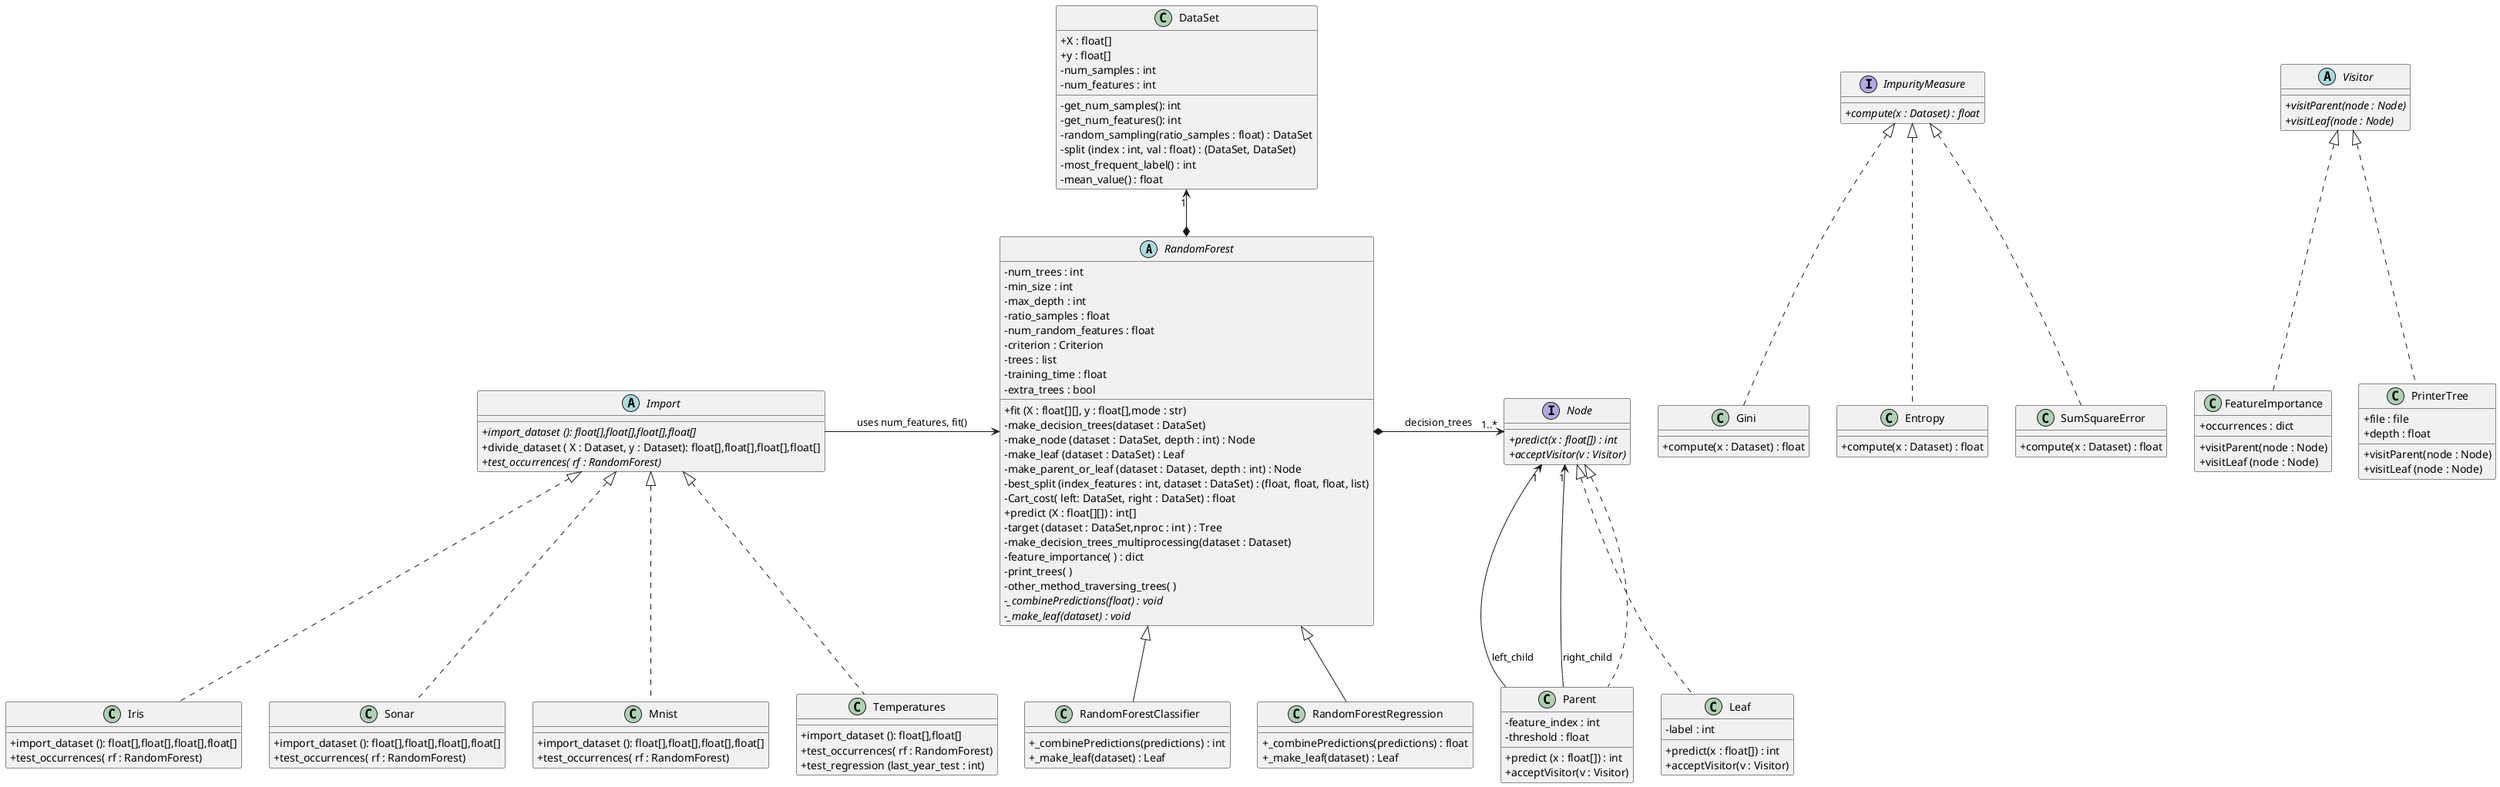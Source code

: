 @startuml
'https://plantuml.com/class-diagram

' - added class Criterion and derivatives that contains what's common of all
'   criteria, before in RandomForestClassifier

skinparam classAttributeIconSize 0
skinparam noteFontSize 11
'skinparam linetype ortho
'skinparam linetype polyline

abstract class RandomForest {
- num_trees : int
- min_size : int
- max_depth : int
- ratio_samples : float
- num_random_features : float
- criterion : Criterion
- trees : list
- training_time : float
-extra_trees : bool
+ fit (X : float[][], y : float[],mode : str)
- make_decision_trees(dataset : DataSet)
- make_node (dataset : DataSet, depth : int) : Node
- make_leaf (dataset : DataSet) : Leaf
- make_parent_or_leaf (dataset : Dataset, depth : int) : Node
- best_split (index_features : int, dataset : DataSet) : (float, float, float, list)
- Cart_cost( left: DataSet, right : DataSet) : float
+ predict (X : float[][]) : int[]
- target (dataset : DataSet,nproc : int ) : Tree
- make_decision_trees_multiprocessing(dataset : Dataset)
- feature_importance( ) : dict
- print_trees( )
- other_method_traversing_trees( )
-{abstract} _combinePredictions(float) : void
-{abstract} _make_leaf(dataset) : void
}
class RandomForestClassifier {
    +_combinePredictions(predictions) : int
    +_make_leaf(dataset) : Leaf
}

class RandomForestRegression {
    +_combinePredictions(predictions) : float
    +_make_leaf(dataset) : Leaf
}
class DataSet{
    + X : float[]
    + y : float[]
    - num_samples : int 
    - num_features : int
    - get_num_samples(): int
    - get_num_features(): int
    - random_sampling(ratio_samples : float) : DataSet
    - split (index : int, val : float) : (DataSet, DataSet)
    - most_frequent_label() : int
    - mean_value() : float 

}
abstract Import{
    + {abstract} import_dataset (): float[],float[],float[],float[]
    + divide_dataset ( X : Dataset, y : Dataset): float[],float[],float[],float[]
    + {abstract} test_occurrences( rf : RandomForest)
}
class Iris implements Import{
    + import_dataset (): float[],float[],float[],float[]
    + test_occurrences( rf : RandomForest)
}
class Sonar implements Import{
    + import_dataset (): float[],float[],float[],float[]
    + test_occurrences( rf : RandomForest)
}
class Mnist implements Import{
    + import_dataset (): float[],float[],float[],float[]
    + test_occurrences( rf : RandomForest)
}
class Temperatures implements Import{
    + import_dataset (): float[],float[]
    + test_occurrences( rf : RandomForest)
    + test_regression (last_year_test : int)
}
interface ImpurityMeasure {
   + {abstract} compute(x : Dataset) : float
}
class Gini implements ImpurityMeasure {
    + compute(x : Dataset) : float
}
class Entropy implements ImpurityMeasure {
    + compute(x : Dataset) : float
}
class SumSquareError implements ImpurityMeasure {
    + compute(x : Dataset) : float
}
interface Node {
+ {abstract} predict(x : float[]) : int
+ {abstract} acceptVisitor(v : Visitor) 

}

class Leaf implements Node {
- label : int
+ predict(x : float[]) : int
+ acceptVisitor(v : Visitor) 
}

class Parent implements Node {
- feature_index : int
- threshold : float
+ predict (x : float[]) : int
+ acceptVisitor(v : Visitor) 
}

abstract class Visitor{
    + {abstract} visitParent(node : Node)
    + {abstract} visitLeaf(node : Node) 
}
class FeatureImportance implements Visitor{
    + occurrences : dict
    + visitParent(node : Node)
    + visitLeaf (node : Node)
}
class PrinterTree implements Visitor{
    +file : file
    + depth : float
    + visitParent(node : Node)
    + visitLeaf (node : Node)
}
' associacions
RandomForest *-right-> "1..*" Node : decision_trees
RandomForest <|-- RandomForestClassifier
RandomForest <|-- RandomForestRegression
RandomForest *-up-> "1"  DataSet 
Parent -down-> "1" Node : left_child
Parent -down-> "1" Node : right_child
Import -right-> RandomForest : uses num_features, fit()

' positionament
'RandomForestClassifier -[hidden]-> Node
@enduml